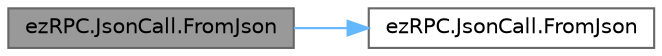 digraph "ezRPC.JsonCall.FromJson"
{
 // LATEX_PDF_SIZE
  bgcolor="transparent";
  edge [fontname=Helvetica,fontsize=10,labelfontname=Helvetica,labelfontsize=10];
  node [fontname=Helvetica,fontsize=10,shape=box,height=0.2,width=0.4];
  rankdir="LR";
  Node1 [id="Node000001",label="ezRPC.JsonCall.FromJson",height=0.2,width=0.4,color="gray40", fillcolor="grey60", style="filled", fontcolor="black",tooltip="Builds a call instance out of a byte[] contained jsonCall serialization. The latter must be properly ..."];
  Node1 -> Node2 [id="edge1_Node000001_Node000002",color="steelblue1",style="solid",tooltip=" "];
  Node2 [id="Node000002",label="ezRPC.JsonCall.FromJson",height=0.2,width=0.4,color="grey40", fillcolor="white", style="filled",URL="$classez_r_p_c_1_1_json_call.html#a8031deea4dc774abb53c0ef3fe8e996a",tooltip="Builds a call instance out of a string contained jsonCall serialization. The latter must be properly ..."];
}
